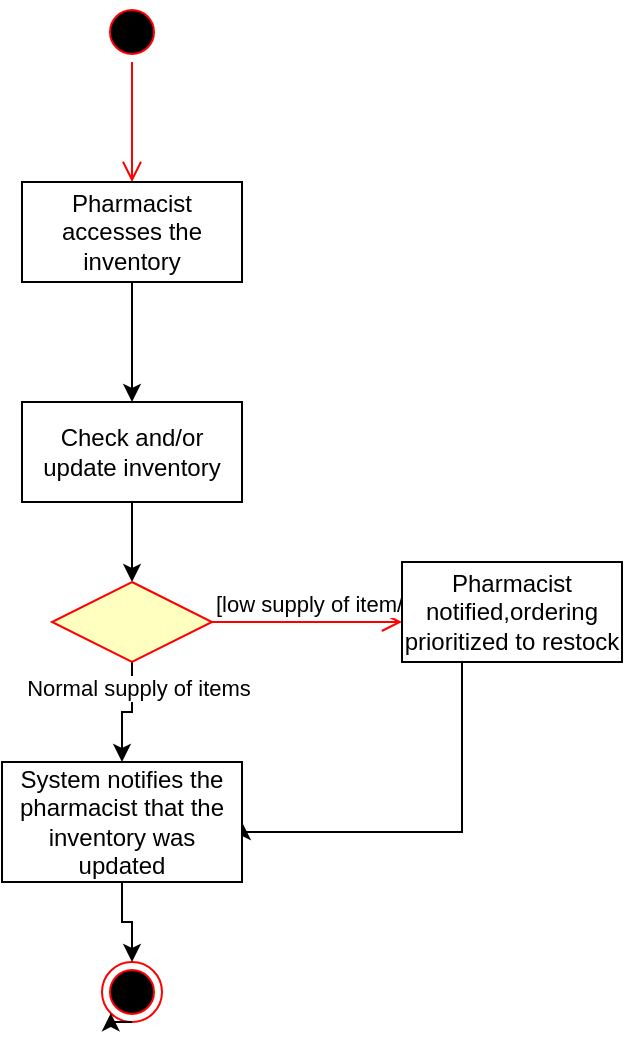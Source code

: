 <mxfile version="24.2.8" type="device">
  <diagram name="Page-1" id="D3AJLYzivXTIRAKntFfV">
    <mxGraphModel dx="1221" dy="652" grid="1" gridSize="10" guides="1" tooltips="1" connect="1" arrows="1" fold="1" page="1" pageScale="1" pageWidth="850" pageHeight="1100" math="0" shadow="0">
      <root>
        <mxCell id="0" />
        <mxCell id="1" parent="0" />
        <mxCell id="si_8iyR9S47Exdu5bwTo-1" value="" style="ellipse;html=1;shape=startState;fillColor=#000000;strokeColor=#ff0000;" parent="1" vertex="1">
          <mxGeometry x="130" y="80" width="30" height="30" as="geometry" />
        </mxCell>
        <mxCell id="si_8iyR9S47Exdu5bwTo-2" value="" style="edgeStyle=orthogonalEdgeStyle;html=1;verticalAlign=bottom;endArrow=open;endSize=8;strokeColor=#ff0000;rounded=0;" parent="1" source="si_8iyR9S47Exdu5bwTo-1" edge="1">
          <mxGeometry relative="1" as="geometry">
            <mxPoint x="145" y="170" as="targetPoint" />
          </mxGeometry>
        </mxCell>
        <mxCell id="si_8iyR9S47Exdu5bwTo-12" value="" style="edgeStyle=orthogonalEdgeStyle;rounded=0;orthogonalLoop=1;jettySize=auto;html=1;" parent="1" source="si_8iyR9S47Exdu5bwTo-3" target="si_8iyR9S47Exdu5bwTo-11" edge="1">
          <mxGeometry relative="1" as="geometry" />
        </mxCell>
        <mxCell id="si_8iyR9S47Exdu5bwTo-3" value="Pharmacist accesses the inventory" style="html=1;whiteSpace=wrap;" parent="1" vertex="1">
          <mxGeometry x="90" y="170" width="110" height="50" as="geometry" />
        </mxCell>
        <mxCell id="si_8iyR9S47Exdu5bwTo-16" value="" style="edgeStyle=orthogonalEdgeStyle;rounded=0;orthogonalLoop=1;jettySize=auto;html=1;" parent="1" source="si_8iyR9S47Exdu5bwTo-11" target="si_8iyR9S47Exdu5bwTo-13" edge="1">
          <mxGeometry relative="1" as="geometry" />
        </mxCell>
        <mxCell id="si_8iyR9S47Exdu5bwTo-11" value="Check and/or update inventory" style="html=1;whiteSpace=wrap;" parent="1" vertex="1">
          <mxGeometry x="90" y="280" width="110" height="50" as="geometry" />
        </mxCell>
        <mxCell id="3OiZJoym25PgtwgiKQW--2" value="" style="edgeStyle=orthogonalEdgeStyle;rounded=0;orthogonalLoop=1;jettySize=auto;html=1;" edge="1" parent="1" source="si_8iyR9S47Exdu5bwTo-13" target="3OiZJoym25PgtwgiKQW--1">
          <mxGeometry relative="1" as="geometry" />
        </mxCell>
        <mxCell id="3OiZJoym25PgtwgiKQW--5" value="Normal supply of items" style="edgeLabel;html=1;align=center;verticalAlign=middle;resizable=0;points=[];" vertex="1" connectable="0" parent="3OiZJoym25PgtwgiKQW--2">
          <mxGeometry x="-0.539" y="3" relative="1" as="geometry">
            <mxPoint as="offset" />
          </mxGeometry>
        </mxCell>
        <mxCell id="si_8iyR9S47Exdu5bwTo-13" value="" style="rhombus;whiteSpace=wrap;html=1;fontColor=#000000;fillColor=#ffffc0;strokeColor=#ff0000;" parent="1" vertex="1">
          <mxGeometry x="105" y="370" width="80" height="40" as="geometry" />
        </mxCell>
        <mxCell id="si_8iyR9S47Exdu5bwTo-14" value="[low supply of item/s]" style="edgeStyle=orthogonalEdgeStyle;html=1;align=left;verticalAlign=bottom;endArrow=open;endSize=8;strokeColor=#ff0000;rounded=0;" parent="1" source="si_8iyR9S47Exdu5bwTo-13" edge="1">
          <mxGeometry x="-1" relative="1" as="geometry">
            <mxPoint x="280" y="390" as="targetPoint" />
          </mxGeometry>
        </mxCell>
        <mxCell id="3OiZJoym25PgtwgiKQW--3" style="edgeStyle=orthogonalEdgeStyle;rounded=0;orthogonalLoop=1;jettySize=auto;html=1;entryX=1;entryY=0.5;entryDx=0;entryDy=0;" edge="1" parent="1" source="si_8iyR9S47Exdu5bwTo-17" target="3OiZJoym25PgtwgiKQW--1">
          <mxGeometry relative="1" as="geometry">
            <mxPoint x="335" y="490" as="targetPoint" />
            <Array as="points">
              <mxPoint x="310" y="495" />
            </Array>
          </mxGeometry>
        </mxCell>
        <mxCell id="si_8iyR9S47Exdu5bwTo-17" value="Pharmacist notified,ordering prioritized to restock" style="html=1;whiteSpace=wrap;" parent="1" vertex="1">
          <mxGeometry x="280" y="360" width="110" height="50" as="geometry" />
        </mxCell>
        <mxCell id="si_8iyR9S47Exdu5bwTo-18" value="" style="ellipse;html=1;shape=endState;fillColor=#000000;strokeColor=#ff0000;" parent="1" vertex="1">
          <mxGeometry x="130" y="560" width="30" height="30" as="geometry" />
        </mxCell>
        <mxCell id="si_8iyR9S47Exdu5bwTo-19" style="edgeStyle=orthogonalEdgeStyle;rounded=0;orthogonalLoop=1;jettySize=auto;html=1;exitX=0.5;exitY=1;exitDx=0;exitDy=0;entryX=0;entryY=1;entryDx=0;entryDy=0;" parent="1" source="si_8iyR9S47Exdu5bwTo-18" target="si_8iyR9S47Exdu5bwTo-18" edge="1">
          <mxGeometry relative="1" as="geometry" />
        </mxCell>
        <mxCell id="3OiZJoym25PgtwgiKQW--4" value="" style="edgeStyle=orthogonalEdgeStyle;rounded=0;orthogonalLoop=1;jettySize=auto;html=1;" edge="1" parent="1" source="3OiZJoym25PgtwgiKQW--1" target="si_8iyR9S47Exdu5bwTo-18">
          <mxGeometry relative="1" as="geometry" />
        </mxCell>
        <mxCell id="3OiZJoym25PgtwgiKQW--1" value="System notifies the pharmacist that the inventory was updated" style="html=1;whiteSpace=wrap;" vertex="1" parent="1">
          <mxGeometry x="80" y="460" width="120" height="60" as="geometry" />
        </mxCell>
      </root>
    </mxGraphModel>
  </diagram>
</mxfile>
